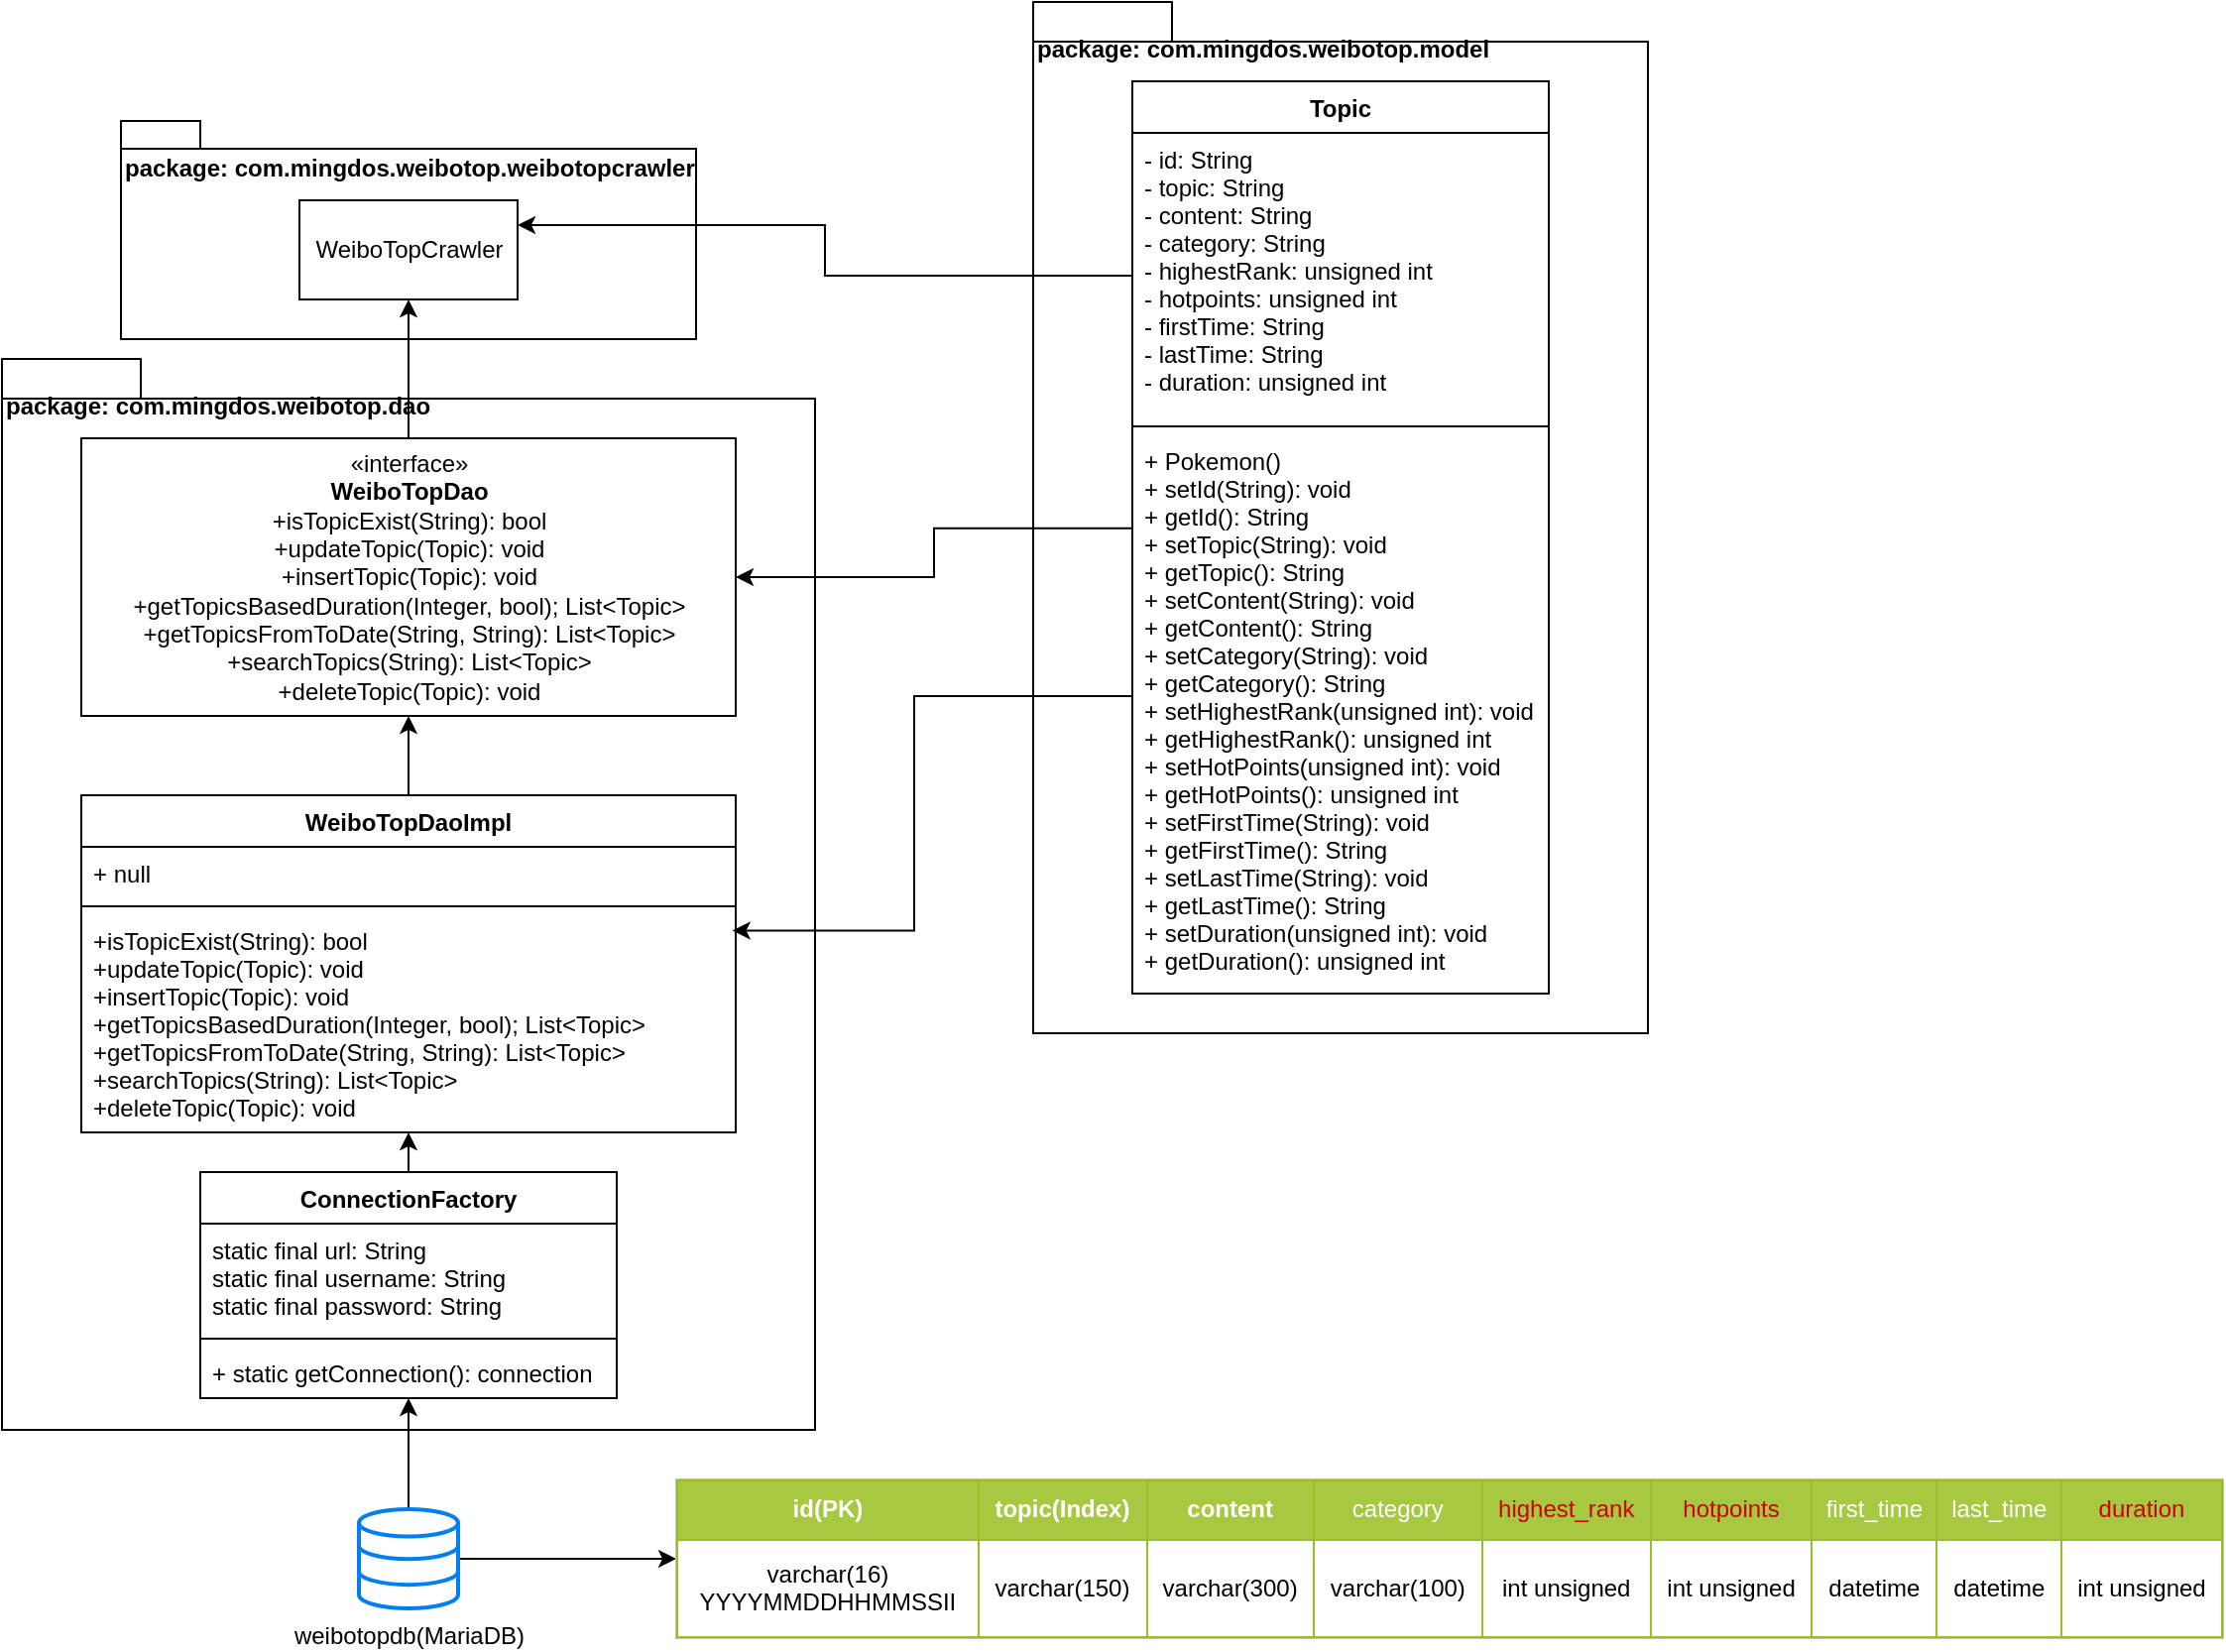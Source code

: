 <mxfile version="13.1.5" type="device" pages="4"><diagram id="PueNago7pp6QeaNLptIt" name="WeiboTopDAO"><mxGraphModel dx="1352" dy="1902" grid="1" gridSize="10" guides="1" tooltips="1" connect="1" arrows="1" fold="1" page="1" pageScale="1" pageWidth="850" pageHeight="1100" math="0" shadow="0"><root><mxCell id="0"/><mxCell id="1" parent="0"/><mxCell id="GuNlevyPlDQHy6ucjpPq-1" value="" style="group" parent="1" vertex="1" connectable="0"><mxGeometry x="140" y="-720" width="290" height="110" as="geometry"/></mxCell><mxCell id="941PfG4fPmRv83aFlRcU-3" value="package: com.mingdos.weibotop.weibotopcrawler" style="shape=folder;fontStyle=1;spacingTop=10;tabWidth=40;tabHeight=14;tabPosition=left;html=1;horizontal=1;align=left;verticalAlign=top;" parent="GuNlevyPlDQHy6ucjpPq-1" vertex="1"><mxGeometry width="290" height="110" as="geometry"/></mxCell><mxCell id="941PfG4fPmRv83aFlRcU-21" value="WeiboTopCrawler" style="html=1;" parent="GuNlevyPlDQHy6ucjpPq-1" vertex="1"><mxGeometry x="90" y="40" width="110" height="50" as="geometry"/></mxCell><mxCell id="GuNlevyPlDQHy6ucjpPq-2" value="" style="group" parent="1" vertex="1" connectable="0"><mxGeometry x="80" y="-600" width="410" height="540" as="geometry"/></mxCell><mxCell id="941PfG4fPmRv83aFlRcU-5" value="package: com.mingdos.weibotop.dao" style="shape=folder;fontStyle=1;spacingTop=10;tabWidth=70;tabHeight=20;tabPosition=left;html=1;align=left;verticalAlign=top;horizontal=1;gradientColor=none;" parent="GuNlevyPlDQHy6ucjpPq-2" vertex="1"><mxGeometry width="410" height="540" as="geometry"/></mxCell><mxCell id="941PfG4fPmRv83aFlRcU-7" value="«interface»&lt;br&gt;&lt;b&gt;WeiboTopDao&lt;/b&gt;&lt;br&gt;&lt;span style=&quot;text-align: left&quot;&gt;+isTopicExist(String): bool&lt;/span&gt;&lt;br style=&quot;padding: 0px ; margin: 0px ; text-align: left&quot;&gt;&lt;span style=&quot;text-align: left&quot;&gt;+updateTopic(Topic): void&lt;/span&gt;&lt;br style=&quot;padding: 0px ; margin: 0px ; text-align: left&quot;&gt;&lt;span style=&quot;text-align: left&quot;&gt;+insertTopic(Topic): void&lt;/span&gt;&lt;br style=&quot;padding: 0px ; margin: 0px ; text-align: left&quot;&gt;&lt;span style=&quot;text-align: left&quot;&gt;+getTopicsBasedDuration(Integer, bool); List&amp;lt;Topic&amp;gt;&lt;/span&gt;&lt;br style=&quot;padding: 0px ; margin: 0px ; text-align: left&quot;&gt;&lt;span style=&quot;text-align: left&quot;&gt;+getTopicsFromToDate(String, String): List&amp;lt;Topic&amp;gt;&lt;/span&gt;&lt;br style=&quot;padding: 0px ; margin: 0px ; text-align: left&quot;&gt;&lt;span style=&quot;text-align: left&quot;&gt;+searchTopics(String): List&amp;lt;Topic&amp;gt;&lt;/span&gt;&lt;br style=&quot;padding: 0px ; margin: 0px ; text-align: left&quot;&gt;&lt;span style=&quot;text-align: left&quot;&gt;+deleteTopic(Topic): void&lt;/span&gt;" style="html=1;" parent="GuNlevyPlDQHy6ucjpPq-2" vertex="1"><mxGeometry x="40" y="40" width="330" height="140" as="geometry"/></mxCell><mxCell id="941PfG4fPmRv83aFlRcU-11" value="WeiboTopDaoImpl" style="swimlane;fontStyle=1;align=center;verticalAlign=top;childLayout=stackLayout;horizontal=1;startSize=26;horizontalStack=0;resizeParent=1;resizeParentMax=0;resizeLast=0;collapsible=1;marginBottom=0;" parent="GuNlevyPlDQHy6ucjpPq-2" vertex="1"><mxGeometry x="40" y="220" width="330" height="170" as="geometry"/></mxCell><mxCell id="941PfG4fPmRv83aFlRcU-12" value="+ null" style="text;strokeColor=none;fillColor=none;align=left;verticalAlign=top;spacingLeft=4;spacingRight=4;overflow=hidden;rotatable=0;points=[[0,0.5],[1,0.5]];portConstraint=eastwest;" parent="941PfG4fPmRv83aFlRcU-11" vertex="1"><mxGeometry y="26" width="330" height="26" as="geometry"/></mxCell><mxCell id="941PfG4fPmRv83aFlRcU-13" value="" style="line;strokeWidth=1;fillColor=none;align=left;verticalAlign=middle;spacingTop=-1;spacingLeft=3;spacingRight=3;rotatable=0;labelPosition=right;points=[];portConstraint=eastwest;" parent="941PfG4fPmRv83aFlRcU-11" vertex="1"><mxGeometry y="52" width="330" height="8" as="geometry"/></mxCell><mxCell id="941PfG4fPmRv83aFlRcU-14" value="+isTopicExist(String): bool&#10;+updateTopic(Topic): void&#10;+insertTopic(Topic): void&#10;+getTopicsBasedDuration(Integer, bool); List&lt;Topic&gt;&#10;+getTopicsFromToDate(String, String): List&lt;Topic&gt;&#10;+searchTopics(String): List&lt;Topic&gt;&#10;+deleteTopic(Topic): void" style="text;strokeColor=none;fillColor=none;align=left;verticalAlign=top;spacingLeft=4;spacingRight=4;overflow=hidden;rotatable=0;points=[[0,0.5],[1,0.5]];portConstraint=eastwest;" parent="941PfG4fPmRv83aFlRcU-11" vertex="1"><mxGeometry y="60" width="330" height="110" as="geometry"/></mxCell><mxCell id="941PfG4fPmRv83aFlRcU-10" style="edgeStyle=orthogonalEdgeStyle;rounded=0;orthogonalLoop=1;jettySize=auto;html=1;exitX=0.5;exitY=0;exitDx=0;exitDy=0;entryX=0.5;entryY=1;entryDx=0;entryDy=0;" parent="GuNlevyPlDQHy6ucjpPq-2" source="941PfG4fPmRv83aFlRcU-11" target="941PfG4fPmRv83aFlRcU-7" edge="1"><mxGeometry relative="1" as="geometry"/></mxCell><mxCell id="941PfG4fPmRv83aFlRcU-15" style="edgeStyle=orthogonalEdgeStyle;rounded=0;orthogonalLoop=1;jettySize=auto;html=1;exitX=0.5;exitY=0;exitDx=0;exitDy=0;entryX=0.5;entryY=1;entryDx=0;entryDy=0;entryPerimeter=0;" parent="GuNlevyPlDQHy6ucjpPq-2" source="941PfG4fPmRv83aFlRcU-24" target="941PfG4fPmRv83aFlRcU-14" edge="1"><mxGeometry relative="1" as="geometry"/></mxCell><mxCell id="941PfG4fPmRv83aFlRcU-24" value="ConnectionFactory" style="swimlane;fontStyle=1;align=center;verticalAlign=top;childLayout=stackLayout;horizontal=1;startSize=26;horizontalStack=0;resizeParent=1;resizeParentMax=0;resizeLast=0;collapsible=1;marginBottom=0;" parent="GuNlevyPlDQHy6ucjpPq-2" vertex="1"><mxGeometry x="100" y="410" width="210" height="114" as="geometry"/></mxCell><mxCell id="941PfG4fPmRv83aFlRcU-25" value="static final url: String&#10;static final username: String&#10;static final password: String" style="text;strokeColor=none;fillColor=none;align=left;verticalAlign=top;spacingLeft=4;spacingRight=4;overflow=hidden;rotatable=0;points=[[0,0.5],[1,0.5]];portConstraint=eastwest;" parent="941PfG4fPmRv83aFlRcU-24" vertex="1"><mxGeometry y="26" width="210" height="54" as="geometry"/></mxCell><mxCell id="941PfG4fPmRv83aFlRcU-26" value="" style="line;strokeWidth=1;fillColor=none;align=left;verticalAlign=middle;spacingTop=-1;spacingLeft=3;spacingRight=3;rotatable=0;labelPosition=right;points=[];portConstraint=eastwest;" parent="941PfG4fPmRv83aFlRcU-24" vertex="1"><mxGeometry y="80" width="210" height="8" as="geometry"/></mxCell><mxCell id="941PfG4fPmRv83aFlRcU-27" value="+ static getConnection(): connection" style="text;strokeColor=none;fillColor=none;align=left;verticalAlign=top;spacingLeft=4;spacingRight=4;overflow=hidden;rotatable=0;points=[[0,0.5],[1,0.5]];portConstraint=eastwest;" parent="941PfG4fPmRv83aFlRcU-24" vertex="1"><mxGeometry y="88" width="210" height="26" as="geometry"/></mxCell><mxCell id="941PfG4fPmRv83aFlRcU-4" value="package: com.mingdos.weibotop.model" style="shape=folder;fontStyle=1;spacingTop=10;tabWidth=70;tabHeight=20;tabPosition=left;html=1;align=left;verticalAlign=top;horizontal=1;gradientColor=none;" parent="1" vertex="1"><mxGeometry x="600" y="-780" width="310" height="520" as="geometry"/></mxCell><mxCell id="941PfG4fPmRv83aFlRcU-6" style="edgeStyle=orthogonalEdgeStyle;rounded=0;orthogonalLoop=1;jettySize=auto;html=1;exitX=0.5;exitY=0;exitDx=0;exitDy=0;entryX=0.5;entryY=1;entryDx=0;entryDy=0;" parent="1" source="941PfG4fPmRv83aFlRcU-7" target="941PfG4fPmRv83aFlRcU-21" edge="1"><mxGeometry relative="1" as="geometry"/></mxCell><mxCell id="GuNlevyPlDQHy6ucjpPq-4" value="" style="edgeStyle=orthogonalEdgeStyle;rounded=0;orthogonalLoop=1;jettySize=auto;html=1;" parent="1" source="941PfG4fPmRv83aFlRcU-9" target="941PfG4fPmRv83aFlRcU-27" edge="1"><mxGeometry relative="1" as="geometry"><Array as="points"><mxPoint x="285" y="-53"/><mxPoint x="285" y="-53"/></Array></mxGeometry></mxCell><mxCell id="GuNlevyPlDQHy6ucjpPq-6" value="" style="edgeStyle=orthogonalEdgeStyle;rounded=0;orthogonalLoop=1;jettySize=auto;html=1;entryX=0;entryY=0.5;entryDx=0;entryDy=0;" parent="1" source="941PfG4fPmRv83aFlRcU-9" target="GuNlevyPlDQHy6ucjpPq-3" edge="1"><mxGeometry relative="1" as="geometry"><mxPoint x="390" y="5" as="targetPoint"/></mxGeometry></mxCell><mxCell id="941PfG4fPmRv83aFlRcU-9" value="weibotopdb(MariaDB)" style="html=1;verticalLabelPosition=bottom;align=center;labelBackgroundColor=#ffffff;verticalAlign=top;strokeWidth=2;strokeColor=#0080F0;shadow=0;dashed=0;shape=mxgraph.ios7.icons.data;" parent="1" vertex="1"><mxGeometry x="260" y="-20" width="50" height="50" as="geometry"/></mxCell><mxCell id="941PfG4fPmRv83aFlRcU-16" value="" style="edgeStyle=orthogonalEdgeStyle;rounded=0;orthogonalLoop=1;jettySize=auto;html=1;entryX=1;entryY=0.5;entryDx=0;entryDy=0;exitX=0;exitY=0.168;exitDx=0;exitDy=0;exitPerimeter=0;" parent="1" source="941PfG4fPmRv83aFlRcU-20" target="941PfG4fPmRv83aFlRcU-7" edge="1"><mxGeometry relative="1" as="geometry"><mxPoint x="640" y="-575" as="sourcePoint"/><mxPoint x="570" y="-575" as="targetPoint"/></mxGeometry></mxCell><mxCell id="941PfG4fPmRv83aFlRcU-17" value="Topic" style="swimlane;fontStyle=1;align=center;verticalAlign=top;childLayout=stackLayout;horizontal=1;startSize=26;horizontalStack=0;resizeParent=1;resizeParentMax=0;resizeLast=0;collapsible=1;marginBottom=0;" parent="1" vertex="1"><mxGeometry x="650" y="-740" width="210" height="460" as="geometry"/></mxCell><mxCell id="941PfG4fPmRv83aFlRcU-18" value="- id: String&#10;- topic: String&#10;- content: String&#10;- category: String&#10;- highestRank: unsigned int&#10;- hotpoints: unsigned int&#10;- firstTime: String&#10;- lastTime: String&#10;- duration: unsigned int" style="text;strokeColor=none;fillColor=none;align=left;verticalAlign=top;spacingLeft=4;spacingRight=4;overflow=hidden;rotatable=0;points=[[0,0.5],[1,0.5]];portConstraint=eastwest;" parent="941PfG4fPmRv83aFlRcU-17" vertex="1"><mxGeometry y="26" width="210" height="144" as="geometry"/></mxCell><mxCell id="941PfG4fPmRv83aFlRcU-19" value="" style="line;strokeWidth=1;fillColor=none;align=left;verticalAlign=middle;spacingTop=-1;spacingLeft=3;spacingRight=3;rotatable=0;labelPosition=right;points=[];portConstraint=eastwest;" parent="941PfG4fPmRv83aFlRcU-17" vertex="1"><mxGeometry y="170" width="210" height="8" as="geometry"/></mxCell><mxCell id="941PfG4fPmRv83aFlRcU-20" value="+ Pokemon()&#10;+ setId(String): void&#10;+ getId(): String&#10;+ setTopic(String): void&#10;+ getTopic(): String&#10;+ setContent(String): void&#10;+ getContent(): String&#10;+ setCategory(String): void&#10;+ getCategory(): String&#10;+ setHighestRank(unsigned int): void&#10;+ getHighestRank(): unsigned int&#10;+ setHotPoints(unsigned int): void&#10;+ getHotPoints(): unsigned int&#10;+ setFirstTime(String): void&#10;+ getFirstTime(): String&#10;+ setLastTime(String): void&#10;+ getLastTime(): String&#10;+ setDuration(unsigned int): void&#10;+ getDuration(): unsigned int" style="text;strokeColor=none;fillColor=none;align=left;verticalAlign=top;spacingLeft=4;spacingRight=4;overflow=hidden;rotatable=0;points=[[0,0.5],[1,0.5]];portConstraint=eastwest;" parent="941PfG4fPmRv83aFlRcU-17" vertex="1"><mxGeometry y="178" width="210" height="282" as="geometry"/></mxCell><mxCell id="941PfG4fPmRv83aFlRcU-22" style="edgeStyle=orthogonalEdgeStyle;rounded=0;orthogonalLoop=1;jettySize=auto;html=1;exitX=0;exitY=0.5;exitDx=0;exitDy=0;entryX=0.995;entryY=0.075;entryDx=0;entryDy=0;entryPerimeter=0;" parent="1" source="941PfG4fPmRv83aFlRcU-20" target="941PfG4fPmRv83aFlRcU-14" edge="1"><mxGeometry relative="1" as="geometry"><Array as="points"><mxPoint x="650" y="-430"/><mxPoint x="540" y="-430"/><mxPoint x="540" y="-312"/></Array></mxGeometry></mxCell><mxCell id="941PfG4fPmRv83aFlRcU-23" style="edgeStyle=orthogonalEdgeStyle;rounded=0;orthogonalLoop=1;jettySize=auto;html=1;exitX=0;exitY=0.5;exitDx=0;exitDy=0;entryX=1;entryY=0.25;entryDx=0;entryDy=0;" parent="1" source="941PfG4fPmRv83aFlRcU-18" target="941PfG4fPmRv83aFlRcU-21" edge="1"><mxGeometry relative="1" as="geometry"/></mxCell><mxCell id="GuNlevyPlDQHy6ucjpPq-3" value="&lt;table border=&quot;1&quot; width=&quot;100%&quot; cellpadding=&quot;4&quot; style=&quot;text-align: center ; width: 100% ; height: 100% ; border-collapse: collapse&quot;&gt;&lt;tbody&gt;&lt;tr style=&quot;background-color: #a7c942 ; color: #ffffff ; border: 1px solid #98bf21&quot;&gt;&lt;th&gt;id(PK)&lt;/th&gt;&lt;th&gt;topic(Index)&lt;/th&gt;&lt;th&gt;content&lt;/th&gt;&lt;td&gt;category&lt;/td&gt;&lt;td&gt;&lt;font color=&quot;#cc0000&quot;&gt;highest_rank&lt;/font&gt;&lt;/td&gt;&lt;td&gt;&lt;font color=&quot;#cc0000&quot;&gt;hotpoints&lt;/font&gt;&lt;/td&gt;&lt;td&gt;first_time&lt;/td&gt;&lt;td&gt;last_time&lt;/td&gt;&lt;td&gt;&lt;font color=&quot;#cc0000&quot;&gt;duration&lt;/font&gt;&lt;/td&gt;&lt;/tr&gt;&lt;tr style=&quot;border: 1px solid #98bf21&quot;&gt;&lt;td&gt;varchar(16)&lt;br&gt;YYYYMMDDHHMMSSII&lt;br&gt;&lt;/td&gt;&lt;td&gt;varchar(150)&lt;/td&gt;&lt;td&gt;varchar(300)&lt;/td&gt;&lt;td&gt;varchar(100)&lt;/td&gt;&lt;td&gt;int unsigned&lt;/td&gt;&lt;td&gt;int unsigned&lt;/td&gt;&lt;td&gt;datetime&lt;/td&gt;&lt;td&gt;datetime&lt;/td&gt;&lt;td&gt;int unsigned&lt;/td&gt;&lt;/tr&gt;&lt;/tbody&gt;&lt;/table&gt;" style="text;html=1;strokeColor=#c0c0c0;fillColor=#ffffff;overflow=fill;rounded=0;" parent="1" vertex="1"><mxGeometry x="420" y="-35" width="780" height="80" as="geometry"/></mxCell></root></mxGraphModel></diagram><diagram id="ZaYSwTben_jZa-QNjpjO" name="Webpage"><mxGraphModel dx="1352" dy="1853" grid="1" gridSize="10" guides="1" tooltips="1" connect="1" arrows="1" fold="1" page="1" pageScale="1" pageWidth="850" pageHeight="1100" math="0" shadow="0"><root><mxCell id="yeKHx9--15_LnbOsyAga-0"/><mxCell id="yeKHx9--15_LnbOsyAga-1" parent="yeKHx9--15_LnbOsyAga-0"/><mxCell id="yeKHx9--15_LnbOsyAga-31" style="edgeStyle=orthogonalEdgeStyle;rounded=0;orthogonalLoop=1;jettySize=auto;html=1;exitX=0.5;exitY=0;exitDx=0;exitDy=0;entryX=0;entryY=0.5;entryDx=0;entryDy=0;fontColor=#000000;strokeColor=#0000CC;dashed=1;" parent="yeKHx9--15_LnbOsyAga-1" source="yeKHx9--15_LnbOsyAga-7" target="yeKHx9--15_LnbOsyAga-21" edge="1"><mxGeometry relative="1" as="geometry"/></mxCell><mxCell id="yeKHx9--15_LnbOsyAga-53" style="edgeStyle=orthogonalEdgeStyle;rounded=0;orthogonalLoop=1;jettySize=auto;html=1;exitX=0.75;exitY=1;exitDx=0;exitDy=0;entryX=0.5;entryY=0;entryDx=0;entryDy=0;dashed=1;strokeColor=#0000CC;fontColor=#000000;" parent="yeKHx9--15_LnbOsyAga-1" source="yeKHx9--15_LnbOsyAga-7" target="yeKHx9--15_LnbOsyAga-52" edge="1"><mxGeometry relative="1" as="geometry"><Array as="points"><mxPoint x="353" y="510"/><mxPoint x="285" y="510"/></Array></mxGeometry></mxCell><mxCell id="yeKHx9--15_LnbOsyAga-61" value="" style="group" parent="yeKHx9--15_LnbOsyAga-1" vertex="1" connectable="0"><mxGeometry x="630" y="-50" width="410" height="510" as="geometry"/></mxCell><mxCell id="yeKHx9--15_LnbOsyAga-18" value="" style="group" parent="yeKHx9--15_LnbOsyAga-61" vertex="1" connectable="0"><mxGeometry width="410" height="510" as="geometry"/></mxCell><mxCell id="yeKHx9--15_LnbOsyAga-19" value="" style="group" parent="yeKHx9--15_LnbOsyAga-18" vertex="1" connectable="0"><mxGeometry y="30" width="410" height="480" as="geometry"/></mxCell><mxCell id="yeKHx9--15_LnbOsyAga-20" value="" style="group" parent="yeKHx9--15_LnbOsyAga-19" vertex="1" connectable="0"><mxGeometry width="410" height="480" as="geometry"/></mxCell><mxCell id="yeKHx9--15_LnbOsyAga-21" value="" style="rounded=0;whiteSpace=wrap;html=1;" parent="yeKHx9--15_LnbOsyAga-20" vertex="1"><mxGeometry width="410" height="480" as="geometry"/></mxCell><mxCell id="yeKHx9--15_LnbOsyAga-22" value="" style="rounded=0;whiteSpace=wrap;html=1;" parent="yeKHx9--15_LnbOsyAga-20" vertex="1"><mxGeometry x="50" width="310" height="480" as="geometry"/></mxCell><mxCell id="yeKHx9--15_LnbOsyAga-23" value="&lt;table border=&quot;1&quot; width=&quot;100%&quot; style=&quot;width: 100% ; height: 100% ; border-collapse: collapse&quot;&gt;&lt;tbody&gt;&lt;tr&gt;&lt;td&gt;Home&lt;/td&gt;&lt;td&gt;Top Today&lt;/td&gt;&lt;td&gt;Top History&lt;/td&gt;&lt;td&gt;Find Topics&lt;/td&gt;&lt;td&gt;About&lt;/td&gt;&lt;/tr&gt;&lt;/tbody&gt;&lt;/table&gt;" style="text;html=1;strokeColor=none;fillColor=none;overflow=fill;align=center;" parent="yeKHx9--15_LnbOsyAga-20" vertex="1"><mxGeometry x="70" y="30" width="270" height="30" as="geometry"/></mxCell><mxCell id="yeKHx9--15_LnbOsyAga-24" value="" style="rounded=0;whiteSpace=wrap;html=1;" parent="yeKHx9--15_LnbOsyAga-20" vertex="1"><mxGeometry x="70" y="90" width="270" height="310" as="geometry"/></mxCell><mxCell id="yeKHx9--15_LnbOsyAga-25" value="Rank&amp;nbsp; &amp;nbsp; &amp;nbsp; &amp;nbsp; &amp;nbsp; &amp;nbsp; &amp;nbsp; &amp;nbsp; &amp;nbsp; &amp;nbsp; Topics&amp;nbsp; &amp;nbsp; &amp;nbsp; &amp;nbsp; &amp;nbsp; &amp;nbsp; Duration" style="text;html=1;strokeColor=none;fillColor=none;align=left;verticalAlign=middle;whiteSpace=wrap;rounded=0;" parent="yeKHx9--15_LnbOsyAga-20" vertex="1"><mxGeometry x="90" y="150" width="230" height="20" as="geometry"/></mxCell><mxCell id="yeKHx9--15_LnbOsyAga-26" value="#1&amp;nbsp; &amp;nbsp; &amp;nbsp; &amp;nbsp; &amp;nbsp; &amp;nbsp; &amp;nbsp; &amp;nbsp; &amp;nbsp; &amp;nbsp; &amp;nbsp; &amp;nbsp;Topic 1&amp;nbsp; &amp;nbsp; &amp;nbsp; &amp;nbsp;DD:HH:MM:SS" style="text;html=1;strokeColor=none;fillColor=none;align=left;verticalAlign=middle;whiteSpace=wrap;rounded=0;" parent="yeKHx9--15_LnbOsyAga-20" vertex="1"><mxGeometry x="90" y="190" width="240" height="20" as="geometry"/></mxCell><mxCell id="yeKHx9--15_LnbOsyAga-27" value="#2&amp;nbsp; &amp;nbsp; &amp;nbsp; &amp;nbsp; &amp;nbsp; &amp;nbsp; &amp;nbsp; &amp;nbsp; &amp;nbsp; &amp;nbsp; &amp;nbsp; &amp;nbsp;Topic 2&amp;nbsp; &amp;nbsp; &amp;nbsp; &amp;nbsp;DD:HH:MM:SS" style="text;html=1;strokeColor=none;fillColor=none;align=left;verticalAlign=middle;whiteSpace=wrap;rounded=0;" parent="yeKHx9--15_LnbOsyAga-20" vertex="1"><mxGeometry x="90" y="220" width="250" height="20" as="geometry"/></mxCell><mxCell id="yeKHx9--15_LnbOsyAga-28" value="#3&amp;nbsp; &amp;nbsp; &amp;nbsp; &amp;nbsp; &amp;nbsp; &amp;nbsp; &amp;nbsp; &amp;nbsp; &amp;nbsp; &amp;nbsp; &amp;nbsp; &amp;nbsp;Topic 3&amp;nbsp; &amp;nbsp; &amp;nbsp; &amp;nbsp;DD:HH:MM:SS" style="text;html=1;strokeColor=none;fillColor=none;align=left;verticalAlign=middle;whiteSpace=wrap;rounded=0;" parent="yeKHx9--15_LnbOsyAga-20" vertex="1"><mxGeometry x="90" y="250" width="250" height="20" as="geometry"/></mxCell><mxCell id="yeKHx9--15_LnbOsyAga-29" value="...&amp;nbsp; &amp;nbsp; &amp;nbsp; &amp;nbsp; &amp;nbsp; &amp;nbsp; &amp;nbsp; &amp;nbsp; &amp;nbsp; &amp;nbsp; &amp;nbsp; &amp;nbsp; &amp;nbsp; &amp;nbsp; &amp;nbsp; &amp;nbsp;..." style="text;html=1;strokeColor=none;fillColor=none;align=left;verticalAlign=middle;whiteSpace=wrap;rounded=0;" parent="yeKHx9--15_LnbOsyAga-20" vertex="1"><mxGeometry x="90" y="285" width="230" height="20" as="geometry"/></mxCell><mxCell id="yeKHx9--15_LnbOsyAga-36" value="#100&amp;nbsp; &amp;nbsp; &amp;nbsp; &amp;nbsp; &amp;nbsp; &amp;nbsp; &amp;nbsp; &amp;nbsp; &amp;nbsp; &amp;nbsp; Topic 100&amp;nbsp; &amp;nbsp;DD:HH:MM:SS" style="text;html=1;strokeColor=none;fillColor=none;align=left;verticalAlign=middle;whiteSpace=wrap;rounded=0;" parent="yeKHx9--15_LnbOsyAga-20" vertex="1"><mxGeometry x="90" y="310" width="250" height="20" as="geometry"/></mxCell><mxCell id="yeKHx9--15_LnbOsyAga-59" value="&lt;b&gt;&lt;font style=&quot;font-size: 13px&quot;&gt;Top History&lt;/font&gt;&lt;/b&gt;" style="text;html=1;strokeColor=none;fillColor=none;align=center;verticalAlign=middle;whiteSpace=wrap;rounded=0;fontColor=#000000;" parent="yeKHx9--15_LnbOsyAga-20" vertex="1"><mxGeometry x="90" y="110" width="90" height="20" as="geometry"/></mxCell><mxCell id="yeKHx9--15_LnbOsyAga-30" value="Top History Page" style="text;html=1;strokeColor=none;fillColor=none;align=center;verticalAlign=middle;whiteSpace=wrap;rounded=0;" parent="yeKHx9--15_LnbOsyAga-18" vertex="1"><mxGeometry x="127.5" width="155" height="20" as="geometry"/></mxCell><mxCell id="yeKHx9--15_LnbOsyAga-62" value="" style="group" parent="yeKHx9--15_LnbOsyAga-1" vertex="1" connectable="0"><mxGeometry x="80" y="-30" width="410" height="510" as="geometry"/></mxCell><mxCell id="yeKHx9--15_LnbOsyAga-34" value="" style="group" parent="yeKHx9--15_LnbOsyAga-62" vertex="1" connectable="0"><mxGeometry width="410" height="510" as="geometry"/></mxCell><mxCell id="yeKHx9--15_LnbOsyAga-17" value="" style="group" parent="yeKHx9--15_LnbOsyAga-34" vertex="1" connectable="0"><mxGeometry y="-20" width="410" height="510" as="geometry"/></mxCell><mxCell id="yeKHx9--15_LnbOsyAga-15" value="" style="group" parent="yeKHx9--15_LnbOsyAga-17" vertex="1" connectable="0"><mxGeometry y="30" width="410" height="480" as="geometry"/></mxCell><mxCell id="yeKHx9--15_LnbOsyAga-5" value="" style="group" parent="yeKHx9--15_LnbOsyAga-15" vertex="1" connectable="0"><mxGeometry width="410" height="480" as="geometry"/></mxCell><mxCell id="yeKHx9--15_LnbOsyAga-2" value="" style="rounded=0;whiteSpace=wrap;html=1;" parent="yeKHx9--15_LnbOsyAga-5" vertex="1"><mxGeometry width="410" height="480" as="geometry"/></mxCell><mxCell id="yeKHx9--15_LnbOsyAga-3" value="" style="rounded=0;whiteSpace=wrap;html=1;" parent="yeKHx9--15_LnbOsyAga-5" vertex="1"><mxGeometry x="50" width="310" height="480" as="geometry"/></mxCell><mxCell id="yeKHx9--15_LnbOsyAga-7" value="&lt;table border=&quot;1&quot; width=&quot;100%&quot; style=&quot;width: 100% ; height: 100% ; border-collapse: collapse&quot;&gt;&lt;tbody&gt;&lt;tr&gt;&lt;td&gt;Home&lt;/td&gt;&lt;td&gt;Top Today&lt;/td&gt;&lt;td&gt;Top History&lt;/td&gt;&lt;td&gt;Find Topics&lt;/td&gt;&lt;td&gt;About&lt;/td&gt;&lt;/tr&gt;&lt;/tbody&gt;&lt;/table&gt;" style="text;html=1;strokeColor=none;fillColor=none;overflow=fill;align=center;" parent="yeKHx9--15_LnbOsyAga-5" vertex="1"><mxGeometry x="70" y="30" width="270" height="30" as="geometry"/></mxCell><mxCell id="yeKHx9--15_LnbOsyAga-8" value="" style="rounded=0;whiteSpace=wrap;html=1;" parent="yeKHx9--15_LnbOsyAga-5" vertex="1"><mxGeometry x="70" y="90" width="270" height="310" as="geometry"/></mxCell><mxCell id="yeKHx9--15_LnbOsyAga-9" value="Rank&amp;nbsp; &amp;nbsp; &amp;nbsp; &amp;nbsp; &amp;nbsp; &amp;nbsp; &amp;nbsp; &amp;nbsp; &amp;nbsp; &amp;nbsp; &amp;nbsp; &amp;nbsp;Topics" style="text;html=1;strokeColor=none;fillColor=none;align=left;verticalAlign=middle;whiteSpace=wrap;rounded=0;" parent="yeKHx9--15_LnbOsyAga-5" vertex="1"><mxGeometry x="90" y="140" width="230" height="20" as="geometry"/></mxCell><mxCell id="yeKHx9--15_LnbOsyAga-11" value="#1&amp;nbsp; &amp;nbsp; &amp;nbsp; &amp;nbsp; &amp;nbsp; &amp;nbsp; &amp;nbsp; &amp;nbsp; &amp;nbsp; &amp;nbsp; &amp;nbsp; &amp;nbsp; &amp;nbsp; &amp;nbsp;Topic 1" style="text;html=1;strokeColor=none;fillColor=none;align=left;verticalAlign=middle;whiteSpace=wrap;rounded=0;" parent="yeKHx9--15_LnbOsyAga-5" vertex="1"><mxGeometry x="90" y="170" width="230" height="20" as="geometry"/></mxCell><mxCell id="yeKHx9--15_LnbOsyAga-13" value="#3&amp;nbsp; &amp;nbsp; &amp;nbsp; &amp;nbsp; &amp;nbsp; &amp;nbsp; &amp;nbsp; &amp;nbsp; &amp;nbsp; &amp;nbsp; &amp;nbsp; &amp;nbsp; &amp;nbsp; &amp;nbsp;Topic 3" style="text;html=1;strokeColor=none;fillColor=none;align=left;verticalAlign=middle;whiteSpace=wrap;rounded=0;" parent="yeKHx9--15_LnbOsyAga-5" vertex="1"><mxGeometry x="90" y="230" width="230" height="20" as="geometry"/></mxCell><mxCell id="yeKHx9--15_LnbOsyAga-14" value="...&amp;nbsp; &amp;nbsp; &amp;nbsp; &amp;nbsp; &amp;nbsp; &amp;nbsp; &amp;nbsp; &amp;nbsp; &amp;nbsp; &amp;nbsp; &amp;nbsp; &amp;nbsp; &amp;nbsp; &amp;nbsp; &amp;nbsp; &amp;nbsp;..." style="text;html=1;strokeColor=none;fillColor=none;align=left;verticalAlign=middle;whiteSpace=wrap;rounded=0;" parent="yeKHx9--15_LnbOsyAga-5" vertex="1"><mxGeometry x="90" y="265" width="230" height="20" as="geometry"/></mxCell><mxCell id="yeKHx9--15_LnbOsyAga-32" style="edgeStyle=orthogonalEdgeStyle;rounded=0;orthogonalLoop=1;jettySize=auto;html=1;exitX=0.25;exitY=0;exitDx=0;exitDy=0;entryX=-0.01;entryY=0.485;entryDx=0;entryDy=0;entryPerimeter=0;dashed=1;strokeColor=#0000CC;" parent="yeKHx9--15_LnbOsyAga-5" source="yeKHx9--15_LnbOsyAga-7" target="yeKHx9--15_LnbOsyAga-2" edge="1"><mxGeometry relative="1" as="geometry"><Array as="points"><mxPoint x="138" y="-30"/><mxPoint x="-50" y="-30"/><mxPoint x="-50" y="233"/></Array></mxGeometry></mxCell><mxCell id="yeKHx9--15_LnbOsyAga-54" value="#100&amp;nbsp; &amp;nbsp; &amp;nbsp; &amp;nbsp; &amp;nbsp; &amp;nbsp; &amp;nbsp; &amp;nbsp; &amp;nbsp; &amp;nbsp; &amp;nbsp; &amp;nbsp; &amp;nbsp; &amp;nbsp;Topic 100" style="text;html=1;strokeColor=none;fillColor=none;align=left;verticalAlign=middle;whiteSpace=wrap;rounded=0;" parent="yeKHx9--15_LnbOsyAga-5" vertex="1"><mxGeometry x="90" y="300" width="230" height="20" as="geometry"/></mxCell><mxCell id="yeKHx9--15_LnbOsyAga-56" value="#2&amp;nbsp; &amp;nbsp; &amp;nbsp; &amp;nbsp; &amp;nbsp; &amp;nbsp; &amp;nbsp; &amp;nbsp; &amp;nbsp; &amp;nbsp; &amp;nbsp; &amp;nbsp; &amp;nbsp; &amp;nbsp;Topic 2" style="text;html=1;strokeColor=none;fillColor=none;align=left;verticalAlign=middle;whiteSpace=wrap;rounded=0;" parent="yeKHx9--15_LnbOsyAga-5" vertex="1"><mxGeometry x="90" y="200" width="230" height="20" as="geometry"/></mxCell><mxCell id="yeKHx9--15_LnbOsyAga-58" value="&lt;b&gt;&lt;font style=&quot;font-size: 13px&quot;&gt;Top Today&lt;/font&gt;&lt;/b&gt;" style="text;html=1;strokeColor=none;fillColor=none;align=center;verticalAlign=middle;whiteSpace=wrap;rounded=0;fontColor=#000000;" parent="yeKHx9--15_LnbOsyAga-5" vertex="1"><mxGeometry x="90" y="100" width="70" height="20" as="geometry"/></mxCell><mxCell id="yeKHx9--15_LnbOsyAga-16" value="Home &amp;amp; Top Today Page" style="text;html=1;strokeColor=none;fillColor=none;align=center;verticalAlign=middle;whiteSpace=wrap;rounded=0;" parent="yeKHx9--15_LnbOsyAga-17" vertex="1"><mxGeometry x="127.5" width="155" height="20" as="geometry"/></mxCell><mxCell id="yeKHx9--15_LnbOsyAga-85" value="" style="group" parent="yeKHx9--15_LnbOsyAga-1" vertex="1" connectable="0"><mxGeometry x="80" y="530" width="410" height="510" as="geometry"/></mxCell><mxCell id="yeKHx9--15_LnbOsyAga-63" value="" style="group" parent="yeKHx9--15_LnbOsyAga-85" vertex="1" connectable="0"><mxGeometry width="410" height="510" as="geometry"/></mxCell><mxCell id="yeKHx9--15_LnbOsyAga-39" value="" style="group" parent="yeKHx9--15_LnbOsyAga-63" vertex="1" connectable="0"><mxGeometry width="410" height="510" as="geometry"/></mxCell><mxCell id="yeKHx9--15_LnbOsyAga-40" value="" style="group" parent="yeKHx9--15_LnbOsyAga-39" vertex="1" connectable="0"><mxGeometry y="30" width="410" height="480" as="geometry"/></mxCell><mxCell id="yeKHx9--15_LnbOsyAga-41" value="" style="group" parent="yeKHx9--15_LnbOsyAga-40" vertex="1" connectable="0"><mxGeometry x="10" width="410" height="480" as="geometry"/></mxCell><mxCell id="yeKHx9--15_LnbOsyAga-42" value="" style="rounded=0;whiteSpace=wrap;html=1;" parent="yeKHx9--15_LnbOsyAga-41" vertex="1"><mxGeometry width="410" height="480" as="geometry"/></mxCell><mxCell id="yeKHx9--15_LnbOsyAga-43" value="" style="rounded=0;whiteSpace=wrap;html=1;" parent="yeKHx9--15_LnbOsyAga-41" vertex="1"><mxGeometry x="50" width="310" height="480" as="geometry"/></mxCell><mxCell id="yeKHx9--15_LnbOsyAga-44" value="&lt;table border=&quot;1&quot; width=&quot;100%&quot; style=&quot;width: 100% ; height: 100% ; border-collapse: collapse&quot;&gt;&lt;tbody&gt;&lt;tr&gt;&lt;td&gt;Home&lt;/td&gt;&lt;td&gt;Top Today&lt;/td&gt;&lt;td&gt;Top History&lt;/td&gt;&lt;td&gt;Find Topics&lt;/td&gt;&lt;td&gt;About&lt;/td&gt;&lt;/tr&gt;&lt;/tbody&gt;&lt;/table&gt;" style="text;html=1;strokeColor=none;fillColor=none;overflow=fill;align=center;" parent="yeKHx9--15_LnbOsyAga-41" vertex="1"><mxGeometry x="70" y="30" width="270" height="30" as="geometry"/></mxCell><mxCell id="yeKHx9--15_LnbOsyAga-45" value="" style="rounded=0;whiteSpace=wrap;html=1;" parent="yeKHx9--15_LnbOsyAga-41" vertex="1"><mxGeometry x="70" y="90" width="270" height="310" as="geometry"/></mxCell><mxCell id="yeKHx9--15_LnbOsyAga-60" value="&lt;b&gt;&lt;font style=&quot;font-size: 13px&quot;&gt;Find Topics&lt;/font&gt;&lt;/b&gt;" style="text;html=1;strokeColor=none;fillColor=none;align=center;verticalAlign=middle;whiteSpace=wrap;rounded=0;fontColor=#000000;" parent="yeKHx9--15_LnbOsyAga-41" vertex="1"><mxGeometry x="90" y="110" width="90" height="20" as="geometry"/></mxCell><mxCell id="yeKHx9--15_LnbOsyAga-64" value="YYYY:MM:DD" style="rounded=0;whiteSpace=wrap;html=1;fontColor=#000000;" parent="yeKHx9--15_LnbOsyAga-41" vertex="1"><mxGeometry x="140" y="160" width="80" height="20" as="geometry"/></mxCell><mxCell id="yeKHx9--15_LnbOsyAga-65" value="From:" style="text;html=1;strokeColor=none;fillColor=none;align=center;verticalAlign=middle;whiteSpace=wrap;rounded=0;fontColor=#000000;" parent="yeKHx9--15_LnbOsyAga-41" vertex="1"><mxGeometry x="90" y="160" width="40" height="20" as="geometry"/></mxCell><mxCell id="yeKHx9--15_LnbOsyAga-78" value="YYYY:MM:DD" style="rounded=0;whiteSpace=wrap;html=1;fontColor=#000000;" parent="yeKHx9--15_LnbOsyAga-41" vertex="1"><mxGeometry x="140" y="200" width="80" height="20" as="geometry"/></mxCell><mxCell id="yeKHx9--15_LnbOsyAga-79" value="To:" style="text;html=1;strokeColor=none;fillColor=none;align=center;verticalAlign=middle;whiteSpace=wrap;rounded=0;fontColor=#000000;" parent="yeKHx9--15_LnbOsyAga-41" vertex="1"><mxGeometry x="90" y="200" width="40" height="20" as="geometry"/></mxCell><mxCell id="yeKHx9--15_LnbOsyAga-81" value="Search" style="rounded=1;fillColor=#0057D8;strokeColor=none;html=1;fontColor=#ffffff;align=center;verticalAlign=middle;fontStyle=0;fontSize=12" parent="yeKHx9--15_LnbOsyAga-41" vertex="1"><mxGeometry x="250" y="195" width="56" height="30" as="geometry"/></mxCell><mxCell id="yeKHx9--15_LnbOsyAga-83" value="Keyword" style="rounded=0;whiteSpace=wrap;html=1;fontColor=#000000;align=left;strokeColor=#FF0000;" parent="yeKHx9--15_LnbOsyAga-41" vertex="1"><mxGeometry x="100" y="250" width="210" height="20" as="geometry"/></mxCell><mxCell id="yeKHx9--15_LnbOsyAga-84" value="Search" style="rounded=1;fillColor=#FF0000;strokeColor=none;html=1;fontColor=#ffffff;align=center;verticalAlign=middle;fontStyle=0;fontSize=12" parent="yeKHx9--15_LnbOsyAga-41" vertex="1"><mxGeometry x="250" y="290" width="56" height="30" as="geometry"/></mxCell><mxCell id="yeKHx9--15_LnbOsyAga-52" value="Find Topic Page" style="text;html=1;strokeColor=none;fillColor=none;align=center;verticalAlign=middle;whiteSpace=wrap;rounded=0;" parent="yeKHx9--15_LnbOsyAga-39" vertex="1"><mxGeometry x="127.5" width="155" height="20" as="geometry"/></mxCell></root></mxGraphModel></diagram><diagram id="kR196GYzfVh2KLdftK5B" name="System design"><mxGraphModel dx="1352" dy="1853" grid="1" gridSize="10" guides="1" tooltips="1" connect="1" arrows="1" fold="1" page="1" pageScale="1" pageWidth="850" pageHeight="1100" math="0" shadow="0"><root><mxCell id="RQAZYSC3A_5KYci72jyp-0"/><mxCell id="RQAZYSC3A_5KYci72jyp-1" parent="RQAZYSC3A_5KYci72jyp-0"/><mxCell id="nAwK-0SCCya_zwrm3O60-4" value="Life time of One Topic" style="rounded=0;whiteSpace=wrap;html=1;fillColor=#FFFFFF;horizontal=1;align=left;verticalAlign=top;" vertex="1" parent="RQAZYSC3A_5KYci72jyp-1"><mxGeometry x="80" y="-570" width="760" height="430" as="geometry"/></mxCell><mxCell id="Zl7-pQZsgyxkUKx3NKVD-17" value="Web APP" style="rounded=0;whiteSpace=wrap;html=1;dashed=1;align=left;verticalAlign=top;" parent="RQAZYSC3A_5KYci72jyp-1" vertex="1"><mxGeometry x="425" y="640" width="490" height="310" as="geometry"/></mxCell><mxCell id="Zl7-pQZsgyxkUKx3NKVD-23" value="Storage to DB" style="rounded=0;whiteSpace=wrap;html=1;dashed=1;align=left;horizontal=1;verticalAlign=top;" parent="RQAZYSC3A_5KYci72jyp-1" vertex="1"><mxGeometry x="535" y="-10" width="525" height="490" as="geometry"/></mxCell><mxCell id="Zl7-pQZsgyxkUKx3NKVD-21" value="" style="rounded=0;whiteSpace=wrap;html=1;dashed=1;" parent="RQAZYSC3A_5KYci72jyp-1" vertex="1"><mxGeometry x="100" y="70" width="330" height="250" as="geometry"/></mxCell><mxCell id="Zl7-pQZsgyxkUKx3NKVD-10" style="edgeStyle=orthogonalEdgeStyle;rounded=0;orthogonalLoop=1;jettySize=auto;html=1;exitX=0.5;exitY=1;exitDx=0;exitDy=0;entryX=0.5;entryY=1;entryDx=0;entryDy=0;" parent="RQAZYSC3A_5KYci72jyp-1" source="Zl7-pQZsgyxkUKx3NKVD-1" target="Zl7-pQZsgyxkUKx3NKVD-9" edge="1"><mxGeometry relative="1" as="geometry"><Array as="points"><mxPoint x="180" y="195"/><mxPoint x="305" y="195"/></Array></mxGeometry></mxCell><mxCell id="Zl7-pQZsgyxkUKx3NKVD-13" style="edgeStyle=orthogonalEdgeStyle;rounded=0;orthogonalLoop=1;jettySize=auto;html=1;exitX=0.5;exitY=1;exitDx=0;exitDy=0;entryX=0.5;entryY=0;entryDx=0;entryDy=0;" parent="RQAZYSC3A_5KYci72jyp-1" source="Zl7-pQZsgyxkUKx3NKVD-1" target="Zl7-pQZsgyxkUKx3NKVD-12" edge="1"><mxGeometry relative="1" as="geometry"/></mxCell><mxCell id="Zl7-pQZsgyxkUKx3NKVD-1" value="List&amp;lt;Topic&amp;gt;" style="text;html=1;strokeColor=none;fillColor=none;align=center;verticalAlign=middle;whiteSpace=wrap;rounded=0;" parent="RQAZYSC3A_5KYci72jyp-1" vertex="1"><mxGeometry x="135" y="125" width="90" height="20" as="geometry"/></mxCell><mxCell id="Zl7-pQZsgyxkUKx3NKVD-19" value="" style="edgeStyle=orthogonalEdgeStyle;rounded=0;orthogonalLoop=1;jettySize=auto;html=1;entryX=0;entryY=0.5;entryDx=0;entryDy=0;" parent="RQAZYSC3A_5KYci72jyp-1" source="Zl7-pQZsgyxkUKx3NKVD-4" target="Zl7-pQZsgyxkUKx3NKVD-17" edge="1"><mxGeometry relative="1" as="geometry"><mxPoint x="180" y="495" as="targetPoint"/></mxGeometry></mxCell><mxCell id="Zl7-pQZsgyxkUKx3NKVD-4" value="" style="html=1;verticalLabelPosition=bottom;align=center;labelBackgroundColor=#ffffff;verticalAlign=top;strokeWidth=2;strokeColor=#0080F0;shadow=0;dashed=0;shape=mxgraph.ios7.icons.data;" parent="RQAZYSC3A_5KYci72jyp-1" vertex="1"><mxGeometry x="155" y="365" width="50" height="50" as="geometry"/></mxCell><mxCell id="Zl7-pQZsgyxkUKx3NKVD-11" style="edgeStyle=orthogonalEdgeStyle;rounded=0;orthogonalLoop=1;jettySize=auto;html=1;exitX=0.5;exitY=0;exitDx=0;exitDy=0;entryX=0.5;entryY=0;entryDx=0;entryDy=0;" parent="RQAZYSC3A_5KYci72jyp-1" source="Zl7-pQZsgyxkUKx3NKVD-9" target="Zl7-pQZsgyxkUKx3NKVD-1" edge="1"><mxGeometry relative="1" as="geometry"/></mxCell><mxCell id="Zl7-pQZsgyxkUKx3NKVD-14" style="edgeStyle=orthogonalEdgeStyle;rounded=0;orthogonalLoop=1;jettySize=auto;html=1;exitX=0.5;exitY=1;exitDx=0;exitDy=0;startArrow=classic;startFill=1;" parent="RQAZYSC3A_5KYci72jyp-1" source="Zl7-pQZsgyxkUKx3NKVD-12" target="Zl7-pQZsgyxkUKx3NKVD-4" edge="1"><mxGeometry relative="1" as="geometry"/></mxCell><mxCell id="Zl7-pQZsgyxkUKx3NKVD-15" value="" style="group" parent="RQAZYSC3A_5KYci72jyp-1" vertex="1" connectable="0"><mxGeometry x="255" y="110" width="190" height="50" as="geometry"/></mxCell><mxCell id="Zl7-pQZsgyxkUKx3NKVD-7" value="every XXX mins" style="text;html=1;strokeColor=none;fillColor=none;align=center;verticalAlign=middle;whiteSpace=wrap;rounded=0;" parent="Zl7-pQZsgyxkUKx3NKVD-15" vertex="1"><mxGeometry x="100" y="15" width="70" height="20" as="geometry"/></mxCell><mxCell id="Zl7-pQZsgyxkUKx3NKVD-9" value="Crawling" style="rounded=0;whiteSpace=wrap;html=1;" parent="Zl7-pQZsgyxkUKx3NKVD-15" vertex="1"><mxGeometry width="100" height="50" as="geometry"/></mxCell><mxCell id="Zl7-pQZsgyxkUKx3NKVD-16" value="" style="group" parent="RQAZYSC3A_5KYci72jyp-1" vertex="1" connectable="0"><mxGeometry x="120" y="230" width="220" height="60" as="geometry"/></mxCell><mxCell id="Zl7-pQZsgyxkUKx3NKVD-8" value="every 24 hours" style="text;html=1;strokeColor=none;fillColor=none;align=center;verticalAlign=middle;whiteSpace=wrap;rounded=0;" parent="Zl7-pQZsgyxkUKx3NKVD-16" vertex="1"><mxGeometry x="120" y="20" width="100" height="20" as="geometry"/></mxCell><mxCell id="Zl7-pQZsgyxkUKx3NKVD-12" value="Storage to DB" style="rounded=0;whiteSpace=wrap;html=1;" parent="Zl7-pQZsgyxkUKx3NKVD-16" vertex="1"><mxGeometry width="120" height="60" as="geometry"/></mxCell><mxCell id="Zl7-pQZsgyxkUKx3NKVD-20" value="Query" style="text;html=1;strokeColor=none;fillColor=none;align=center;verticalAlign=middle;whiteSpace=wrap;rounded=0;" parent="RQAZYSC3A_5KYci72jyp-1" vertex="1"><mxGeometry x="230" y="400" width="50" height="20" as="geometry"/></mxCell><mxCell id="Zl7-pQZsgyxkUKx3NKVD-22" value="Crawler" style="text;html=1;strokeColor=none;fillColor=none;align=center;verticalAlign=middle;whiteSpace=wrap;rounded=0;dashed=1;" parent="RQAZYSC3A_5KYci72jyp-1" vertex="1"><mxGeometry x="235" y="40" width="60" height="20" as="geometry"/></mxCell><mxCell id="Zl7-pQZsgyxkUKx3NKVD-24" value="" style="shape=flexArrow;endArrow=classic;html=1;entryX=-0.003;entryY=0.374;entryDx=0;entryDy=0;entryPerimeter=0;" parent="RQAZYSC3A_5KYci72jyp-1" target="Zl7-pQZsgyxkUKx3NKVD-23" edge="1"><mxGeometry width="50" height="50" relative="1" as="geometry"><mxPoint x="240" y="250" as="sourcePoint"/><mxPoint x="290" y="200" as="targetPoint"/></mxGeometry></mxCell><mxCell id="sUduU43Tzulf6VSYqdef-5" style="edgeStyle=orthogonalEdgeStyle;rounded=0;orthogonalLoop=1;jettySize=auto;html=1;exitX=0.5;exitY=1;exitDx=0;exitDy=0;" parent="RQAZYSC3A_5KYci72jyp-1" source="sUduU43Tzulf6VSYqdef-0" target="sUduU43Tzulf6VSYqdef-1" edge="1"><mxGeometry relative="1" as="geometry"/></mxCell><mxCell id="gN7CVmeaSzVwIrjrpn3F-2" style="edgeStyle=orthogonalEdgeStyle;rounded=0;orthogonalLoop=1;jettySize=auto;html=1;exitX=1;exitY=0.5;exitDx=0;exitDy=0;entryX=0;entryY=0.5;entryDx=0;entryDy=0;" parent="RQAZYSC3A_5KYci72jyp-1" source="sUduU43Tzulf6VSYqdef-0" target="gN7CVmeaSzVwIrjrpn3F-0" edge="1"><mxGeometry relative="1" as="geometry"/></mxCell><mxCell id="sUduU43Tzulf6VSYqdef-0" value="&lt;span&gt;isTopicExist(String)&lt;/span&gt;" style="rhombus;whiteSpace=wrap;html=1;fillColor=#67AB9F;" parent="RQAZYSC3A_5KYci72jyp-1" vertex="1"><mxGeometry x="605" y="50" width="140" height="65" as="geometry"/></mxCell><mxCell id="EXVXq96Dx0nm5o8K6RUe-2" style="edgeStyle=orthogonalEdgeStyle;rounded=0;orthogonalLoop=1;jettySize=auto;html=1;exitX=0.5;exitY=1;exitDx=0;exitDy=0;entryX=0.5;entryY=0;entryDx=0;entryDy=0;" parent="RQAZYSC3A_5KYci72jyp-1" source="sUduU43Tzulf6VSYqdef-1" edge="1"><mxGeometry relative="1" as="geometry"><mxPoint x="675" y="305" as="targetPoint"/></mxGeometry></mxCell><mxCell id="sUduU43Tzulf6VSYqdef-1" value="insertTopic(Topic)" style="rounded=0;whiteSpace=wrap;html=1;fillColor=#67AB9F;" parent="RQAZYSC3A_5KYci72jyp-1" vertex="1"><mxGeometry x="625" y="205" width="100" height="50" as="geometry"/></mxCell><mxCell id="EXVXq96Dx0nm5o8K6RUe-3" style="edgeStyle=orthogonalEdgeStyle;rounded=0;orthogonalLoop=1;jettySize=auto;html=1;exitX=0.5;exitY=1;exitDx=0;exitDy=0;entryX=0.5;entryY=0;entryDx=0;entryDy=0;" parent="RQAZYSC3A_5KYci72jyp-1" source="sUduU43Tzulf6VSYqdef-2" edge="1"><mxGeometry relative="1" as="geometry"><Array as="points"><mxPoint x="833" y="206"/><mxPoint x="833" y="275"/><mxPoint x="675" y="275"/></Array><mxPoint x="675" y="305" as="targetPoint"/></mxGeometry></mxCell><mxCell id="sUduU43Tzulf6VSYqdef-2" value="updateTopic(Topic)" style="rounded=0;whiteSpace=wrap;html=1;fillColor=#67AB9F;" parent="RQAZYSC3A_5KYci72jyp-1" vertex="1"><mxGeometry x="777.5" y="215" width="115" height="42.5" as="geometry"/></mxCell><mxCell id="wp2JgIeq9WOCZ3i4m6kX-0" value="No" style="text;html=1;strokeColor=none;fillColor=none;align=center;verticalAlign=middle;whiteSpace=wrap;rounded=0;" parent="RQAZYSC3A_5KYci72jyp-1" vertex="1"><mxGeometry x="675" y="115" width="40" height="20" as="geometry"/></mxCell><mxCell id="wp2JgIeq9WOCZ3i4m6kX-1" value="Yes" style="text;html=1;strokeColor=none;fillColor=none;align=center;verticalAlign=middle;whiteSpace=wrap;rounded=0;" parent="RQAZYSC3A_5KYci72jyp-1" vertex="1"><mxGeometry x="735" y="52.5" width="40" height="20" as="geometry"/></mxCell><mxCell id="EXVXq96Dx0nm5o8K6RUe-0" value="List&amp;lt;Topic&amp;gt;" style="text;html=1;strokeColor=none;fillColor=none;align=center;verticalAlign=middle;whiteSpace=wrap;rounded=0;" parent="RQAZYSC3A_5KYci72jyp-1" vertex="1"><mxGeometry x="335" y="210" width="90" height="20" as="geometry"/></mxCell><mxCell id="EXVXq96Dx0nm5o8K6RUe-8" value="getTopicsFromToDate(String, String)" style="rounded=0;whiteSpace=wrap;html=1;align=left;fillColor=#67AB9F;" parent="RQAZYSC3A_5KYci72jyp-1" vertex="1"><mxGeometry x="525" y="760" width="200" height="60" as="geometry"/></mxCell><mxCell id="EXVXq96Dx0nm5o8K6RUe-4" value="getTopicsBasedDuration(Integer, bool)" style="rounded=0;whiteSpace=wrap;html=1;align=center;fillColor=#67AB9F;" parent="RQAZYSC3A_5KYci72jyp-1" vertex="1"><mxGeometry x="525" y="680" width="210" height="60" as="geometry"/></mxCell><mxCell id="EXVXq96Dx0nm5o8K6RUe-6" value="Get topics based on the top/bottom number specified in the parameter" style="text;html=1;strokeColor=none;fillColor=none;align=left;verticalAlign=middle;whiteSpace=wrap;rounded=0;" parent="RQAZYSC3A_5KYci72jyp-1" vertex="1"><mxGeometry x="745" y="700" width="120" height="20" as="geometry"/></mxCell><mxCell id="EXVXq96Dx0nm5o8K6RUe-10" value="searchTopics(String)" style="rounded=0;whiteSpace=wrap;html=1;align=left;fillColor=#67AB9F;" parent="RQAZYSC3A_5KYci72jyp-1" vertex="1"><mxGeometry x="525" y="840" width="120" height="60" as="geometry"/></mxCell><mxCell id="EXVXq96Dx0nm5o8K6RUe-11" value="Get topics if the first_time is between start date and end date" style="text;html=1;strokeColor=none;fillColor=none;align=left;verticalAlign=middle;whiteSpace=wrap;rounded=0;" parent="RQAZYSC3A_5KYci72jyp-1" vertex="1"><mxGeometry x="735" y="780" width="120" height="20" as="geometry"/></mxCell><mxCell id="Yo8uxGWyrWhIxQUhb8RL-0" value="Search Topics based on keywords" style="text;html=1;strokeColor=none;fillColor=none;align=left;verticalAlign=middle;whiteSpace=wrap;rounded=0;" parent="RQAZYSC3A_5KYci72jyp-1" vertex="1"><mxGeometry x="675" y="860" width="120" height="20" as="geometry"/></mxCell><mxCell id="gN7CVmeaSzVwIrjrpn3F-3" style="edgeStyle=orthogonalEdgeStyle;rounded=0;orthogonalLoop=1;jettySize=auto;html=1;exitX=0.5;exitY=1;exitDx=0;exitDy=0;entryX=0.5;entryY=0;entryDx=0;entryDy=0;" parent="RQAZYSC3A_5KYci72jyp-1" source="gN7CVmeaSzVwIrjrpn3F-0" target="gN7CVmeaSzVwIrjrpn3F-1" edge="1"><mxGeometry relative="1" as="geometry"/></mxCell><mxCell id="gN7CVmeaSzVwIrjrpn3F-0" value="getTopic(String)" style="rounded=0;whiteSpace=wrap;html=1;fillColor=#67AB9F;" parent="RQAZYSC3A_5KYci72jyp-1" vertex="1"><mxGeometry x="777.5" y="61.25" width="115" height="42.5" as="geometry"/></mxCell><mxCell id="gN7CVmeaSzVwIrjrpn3F-4" style="edgeStyle=orthogonalEdgeStyle;rounded=0;orthogonalLoop=1;jettySize=auto;html=1;exitX=0.5;exitY=1;exitDx=0;exitDy=0;entryX=0.5;entryY=0;entryDx=0;entryDy=0;" parent="RQAZYSC3A_5KYci72jyp-1" source="gN7CVmeaSzVwIrjrpn3F-1" target="sUduU43Tzulf6VSYqdef-2" edge="1"><mxGeometry relative="1" as="geometry"/></mxCell><mxCell id="gN7CVmeaSzVwIrjrpn3F-1" value="Comprison with existing DB record(highest_Rank, hotpoints, last_time)" style="rounded=0;whiteSpace=wrap;html=1;fillColor=#FFFFFF;" parent="RQAZYSC3A_5KYci72jyp-1" vertex="1"><mxGeometry x="777.5" y="123.75" width="115" height="61.25" as="geometry"/></mxCell><mxCell id="gN7CVmeaSzVwIrjrpn3F-15" style="edgeStyle=orthogonalEdgeStyle;rounded=0;orthogonalLoop=1;jettySize=auto;html=1;exitX=1;exitY=0.5;exitDx=0;exitDy=0;entryX=0;entryY=0.5;entryDx=0;entryDy=0;" parent="RQAZYSC3A_5KYci72jyp-1" source="gN7CVmeaSzVwIrjrpn3F-10" target="gN7CVmeaSzVwIrjrpn3F-13" edge="1"><mxGeometry relative="1" as="geometry"/></mxCell><mxCell id="gN7CVmeaSzVwIrjrpn3F-18" style="edgeStyle=orthogonalEdgeStyle;rounded=0;orthogonalLoop=1;jettySize=auto;html=1;exitX=0.5;exitY=1;exitDx=0;exitDy=0;entryX=0.5;entryY=0;entryDx=0;entryDy=0;" parent="RQAZYSC3A_5KYci72jyp-1" source="gN7CVmeaSzVwIrjrpn3F-10" target="gN7CVmeaSzVwIrjrpn3F-14" edge="1"><mxGeometry relative="1" as="geometry"/></mxCell><mxCell id="gN7CVmeaSzVwIrjrpn3F-10" value="Exceeding LIMIT" style="rhombus;whiteSpace=wrap;html=1;" parent="RQAZYSC3A_5KYci72jyp-1" vertex="1"><mxGeometry x="605" y="305" width="140" height="50" as="geometry"/></mxCell><mxCell id="gN7CVmeaSzVwIrjrpn3F-17" style="edgeStyle=orthogonalEdgeStyle;rounded=0;orthogonalLoop=1;jettySize=auto;html=1;exitX=0;exitY=0.5;exitDx=0;exitDy=0;entryX=1;entryY=0.5;entryDx=0;entryDy=0;" parent="RQAZYSC3A_5KYci72jyp-1" source="gN7CVmeaSzVwIrjrpn3F-12" target="gN7CVmeaSzVwIrjrpn3F-14" edge="1"><mxGeometry relative="1" as="geometry"/></mxCell><mxCell id="gN7CVmeaSzVwIrjrpn3F-12" value="deleteTopic(Topic)" style="rounded=0;whiteSpace=wrap;html=1;fillColor=#67AB9F;" parent="RQAZYSC3A_5KYci72jyp-1" vertex="1"><mxGeometry x="825" y="390" width="120" height="60" as="geometry"/></mxCell><mxCell id="gN7CVmeaSzVwIrjrpn3F-16" style="edgeStyle=orthogonalEdgeStyle;rounded=0;orthogonalLoop=1;jettySize=auto;html=1;exitX=0.5;exitY=1;exitDx=0;exitDy=0;entryX=0.5;entryY=0;entryDx=0;entryDy=0;" parent="RQAZYSC3A_5KYci72jyp-1" source="gN7CVmeaSzVwIrjrpn3F-13" target="gN7CVmeaSzVwIrjrpn3F-12" edge="1"><mxGeometry relative="1" as="geometry"/></mxCell><mxCell id="gN7CVmeaSzVwIrjrpn3F-13" value="getTopicsBasedDuration(Integer, bool)" style="rounded=0;whiteSpace=wrap;html=1;align=center;fillColor=#67AB9F;" parent="RQAZYSC3A_5KYci72jyp-1" vertex="1"><mxGeometry x="790" y="300" width="210" height="60" as="geometry"/></mxCell><mxCell id="gN7CVmeaSzVwIrjrpn3F-14" value="End" style="ellipse;whiteSpace=wrap;html=1;fillColor=#FFFFFF;" parent="RQAZYSC3A_5KYci72jyp-1" vertex="1"><mxGeometry x="615" y="390" width="125" height="60" as="geometry"/></mxCell><mxCell id="gN7CVmeaSzVwIrjrpn3F-19" value="Yes" style="text;html=1;strokeColor=none;fillColor=none;align=center;verticalAlign=middle;whiteSpace=wrap;rounded=0;" parent="RQAZYSC3A_5KYci72jyp-1" vertex="1"><mxGeometry x="735" y="305" width="40" height="20" as="geometry"/></mxCell><mxCell id="gN7CVmeaSzVwIrjrpn3F-20" value="No" style="text;html=1;strokeColor=none;fillColor=none;align=center;verticalAlign=middle;whiteSpace=wrap;rounded=0;" parent="RQAZYSC3A_5KYci72jyp-1" vertex="1"><mxGeometry x="685" y="360" width="40" height="20" as="geometry"/></mxCell><mxCell id="FuLqK6ehkFXMreq1itmq-0" value="" style="html=1;dashed=0;whitespace=wrap;fillColor=#2875E2;strokeColor=#ffffff;points=[[0.005,0.63,0],[0.1,0.2,0],[0.9,0.2,0],[0.5,0,0],[0.995,0.63,0],[0.72,0.99,0],[0.5,1,0],[0.28,0.99,0]];shape=mxgraph.kubernetes.icon;prIcon=api" parent="RQAZYSC3A_5KYci72jyp-1" vertex="1"><mxGeometry x="465" y="685" width="50" height="50" as="geometry"/></mxCell><mxCell id="FuLqK6ehkFXMreq1itmq-1" value="Get topics based on the top/bottom number specified in the parameter" style="text;html=1;strokeColor=none;fillColor=none;align=left;verticalAlign=middle;whiteSpace=wrap;rounded=0;" parent="RQAZYSC3A_5KYci72jyp-1" vertex="1"><mxGeometry x="745" y="700" width="120" height="20" as="geometry"/></mxCell><mxCell id="FuLqK6ehkFXMreq1itmq-2" value="" style="html=1;dashed=0;whitespace=wrap;fillColor=#2875E2;strokeColor=#ffffff;points=[[0.005,0.63,0],[0.1,0.2,0],[0.9,0.2,0],[0.5,0,0],[0.995,0.63,0],[0.72,0.99,0],[0.5,1,0],[0.28,0.99,0]];shape=mxgraph.kubernetes.icon;prIcon=api" parent="RQAZYSC3A_5KYci72jyp-1" vertex="1"><mxGeometry x="465" y="765" width="50" height="50" as="geometry"/></mxCell><mxCell id="FuLqK6ehkFXMreq1itmq-3" value="" style="html=1;dashed=0;whitespace=wrap;fillColor=#2875E2;strokeColor=#ffffff;points=[[0.005,0.63,0],[0.1,0.2,0],[0.9,0.2,0],[0.5,0,0],[0.995,0.63,0],[0.72,0.99,0],[0.5,1,0],[0.28,0.99,0]];shape=mxgraph.kubernetes.icon;prIcon=api" parent="RQAZYSC3A_5KYci72jyp-1" vertex="1"><mxGeometry x="465" y="845" width="50" height="50" as="geometry"/></mxCell><mxCell id="89tl7cNElChALK3nhNmP-26" value="" style="group" vertex="1" connectable="0" parent="RQAZYSC3A_5KYci72jyp-1"><mxGeometry x="120" y="-470" width="595" height="250" as="geometry"/></mxCell><mxCell id="89tl7cNElChALK3nhNmP-14" value="" style="group" vertex="1" connectable="0" parent="89tl7cNElChALK3nhNmP-26"><mxGeometry width="595" height="160" as="geometry"/></mxCell><mxCell id="89tl7cNElChALK3nhNmP-23" value="" style="edgeStyle=orthogonalEdgeStyle;rounded=0;orthogonalLoop=1;jettySize=auto;html=1;" edge="1" parent="89tl7cNElChALK3nhNmP-14" source="89tl7cNElChALK3nhNmP-13" target="89tl7cNElChALK3nhNmP-22"><mxGeometry relative="1" as="geometry"/></mxCell><mxCell id="89tl7cNElChALK3nhNmP-13" value="&lt;span style=&quot;color: rgb(0 , 0 , 0)&quot;&gt;Topic cache in RAM&lt;/span&gt;" style="outlineConnect=0;fontColor=#232F3E;gradientColor=none;fillColor=#3334B9;strokeColor=none;dashed=0;verticalLabelPosition=bottom;verticalAlign=top;align=center;html=1;fontSize=12;fontStyle=0;aspect=fixed;pointerEvents=1;shape=mxgraph.aws4.cache_node;" vertex="1" parent="89tl7cNElChALK3nhNmP-14"><mxGeometry x="272.5" y="89.888" width="44.944" height="44.944" as="geometry"/></mxCell><mxCell id="89tl7cNElChALK3nhNmP-0" value="DELAY" style="rounded=0;whiteSpace=wrap;html=1;fillColor=#00FF00;" vertex="1" parent="89tl7cNElChALK3nhNmP-14"><mxGeometry y="26.966" width="165" height="17.978" as="geometry"/></mxCell><mxCell id="89tl7cNElChALK3nhNmP-1" value="crawl(url)" style="rounded=0;whiteSpace=wrap;html=1;fillColor=#007FFF;" vertex="1" parent="89tl7cNElChALK3nhNmP-14"><mxGeometry x="165" y="26.966" width="110" height="17.978" as="geometry"/></mxCell><mxCell id="89tl7cNElChALK3nhNmP-2" value="11-15mins" style="text;html=1;strokeColor=none;fillColor=none;align=center;verticalAlign=middle;whiteSpace=wrap;rounded=0;" vertex="1" parent="89tl7cNElChALK3nhNmP-14"><mxGeometry x="182.5" width="75" height="17.978" as="geometry"/></mxCell><mxCell id="89tl7cNElChALK3nhNmP-3" value="DELAY" style="rounded=0;whiteSpace=wrap;html=1;fillColor=#00FF00;" vertex="1" parent="89tl7cNElChALK3nhNmP-14"><mxGeometry x="275" y="26.966" width="165" height="17.978" as="geometry"/></mxCell><mxCell id="89tl7cNElChALK3nhNmP-4" value="crawl(url)" style="rounded=0;whiteSpace=wrap;html=1;fillColor=#007FFF;" vertex="1" parent="89tl7cNElChALK3nhNmP-14"><mxGeometry x="440" y="26.966" width="110" height="17.978" as="geometry"/></mxCell><mxCell id="89tl7cNElChALK3nhNmP-5" value="11-15mins" style="text;html=1;strokeColor=none;fillColor=none;align=center;verticalAlign=middle;whiteSpace=wrap;rounded=0;" vertex="1" parent="89tl7cNElChALK3nhNmP-14"><mxGeometry x="457.5" width="75" height="17.978" as="geometry"/></mxCell><mxCell id="89tl7cNElChALK3nhNmP-7" value="... ..." style="rounded=0;whiteSpace=wrap;html=1;" vertex="1" parent="89tl7cNElChALK3nhNmP-14"><mxGeometry x="550" y="26.966" width="45" height="17.978" as="geometry"/></mxCell><mxCell id="89tl7cNElChALK3nhNmP-10" value="" style="shape=curlyBracket;whiteSpace=wrap;html=1;rounded=1;fillColor=#007FFF;direction=north;" vertex="1" parent="89tl7cNElChALK3nhNmP-14"><mxGeometry y="53.933" width="595" height="26.966" as="geometry"/></mxCell><mxCell id="89tl7cNElChALK3nhNmP-22" value="if &amp;gt; Cache LIMIT" style="rhombus;whiteSpace=wrap;html=1;fillColor=#FFFFFF;" vertex="1" parent="89tl7cNElChALK3nhNmP-14"><mxGeometry x="370" y="87.36" width="120" height="50" as="geometry"/></mxCell><mxCell id="nAwK-0SCCya_zwrm3O60-1" value="Starttime" style="text;html=1;strokeColor=none;fillColor=none;align=center;verticalAlign=middle;whiteSpace=wrap;rounded=0;" vertex="1" parent="89tl7cNElChALK3nhNmP-14"><mxGeometry x="142.5" y="-2.02" width="40" height="20" as="geometry"/></mxCell><mxCell id="nAwK-0SCCya_zwrm3O60-3" value="Lasttime" style="text;html=1;strokeColor=none;fillColor=none;align=center;verticalAlign=middle;whiteSpace=wrap;rounded=0;" vertex="1" parent="89tl7cNElChALK3nhNmP-14"><mxGeometry x="420" y="-2.02" width="40" height="20" as="geometry"/></mxCell><mxCell id="89tl7cNElChALK3nhNmP-20" value="" style="edgeStyle=orthogonalEdgeStyle;rounded=0;orthogonalLoop=1;jettySize=auto;html=1;" edge="1" parent="89tl7cNElChALK3nhNmP-26" source="89tl7cNElChALK3nhNmP-15" target="89tl7cNElChALK3nhNmP-13"><mxGeometry relative="1" as="geometry"><mxPoint x="557.5" y="300" as="targetPoint"/><Array as="points"><mxPoint x="558" y="250"/><mxPoint x="230" y="250"/><mxPoint x="230" y="112"/></Array></mxGeometry></mxCell><mxCell id="89tl7cNElChALK3nhNmP-15" value="" style="html=1;verticalLabelPosition=bottom;align=center;labelBackgroundColor=#ffffff;verticalAlign=top;strokeWidth=2;strokeColor=#0080F0;shadow=0;dashed=0;shape=mxgraph.ios7.icons.data;" vertex="1" parent="89tl7cNElChALK3nhNmP-26"><mxGeometry x="532.5" y="170" width="50" height="50" as="geometry"/></mxCell><mxCell id="89tl7cNElChALK3nhNmP-21" value="Clear cache" style="text;html=1;strokeColor=none;fillColor=none;align=center;verticalAlign=middle;whiteSpace=wrap;rounded=0;" vertex="1" parent="89tl7cNElChALK3nhNmP-26"><mxGeometry x="330" y="220" width="80" height="20" as="geometry"/></mxCell><mxCell id="89tl7cNElChALK3nhNmP-25" value="" style="edgeStyle=orthogonalEdgeStyle;rounded=0;orthogonalLoop=1;jettySize=auto;html=1;entryX=0.57;entryY=-0.06;entryDx=0;entryDy=0;entryPerimeter=0;" edge="1" parent="89tl7cNElChALK3nhNmP-26" source="89tl7cNElChALK3nhNmP-22" target="89tl7cNElChALK3nhNmP-15"><mxGeometry relative="1" as="geometry"><mxPoint x="630" y="112.36" as="targetPoint"/></mxGeometry></mxCell><mxCell id="nAwK-0SCCya_zwrm3O60-2" value="Lasttime" style="text;html=1;strokeColor=none;fillColor=none;align=center;verticalAlign=middle;whiteSpace=wrap;rounded=0;" vertex="1" parent="RQAZYSC3A_5KYci72jyp-1"><mxGeometry x="262.5" y="-492.02" width="40" height="20" as="geometry"/></mxCell><mxCell id="nAwK-0SCCya_zwrm3O60-5" value="" style="shape=curlyBracket;whiteSpace=wrap;html=1;rounded=1;fillColor=#007FFF;direction=south;" vertex="1" parent="RQAZYSC3A_5KYci72jyp-1"><mxGeometry x="280" y="-518.99" width="280" height="26.97" as="geometry"/></mxCell><mxCell id="nAwK-0SCCya_zwrm3O60-7" style="edgeStyle=orthogonalEdgeStyle;rounded=0;orthogonalLoop=1;jettySize=auto;html=1;exitX=1;exitY=0.5;exitDx=0;exitDy=0;entryX=1.03;entryY=0.54;entryDx=0;entryDy=0;entryPerimeter=0;dashed=1;" edge="1" parent="RQAZYSC3A_5KYci72jyp-1" source="nAwK-0SCCya_zwrm3O60-6" target="89tl7cNElChALK3nhNmP-15"><mxGeometry relative="1" as="geometry"><Array as="points"><mxPoint x="800" y="-540"/><mxPoint x="800" y="-273"/></Array></mxGeometry></mxCell><mxCell id="nAwK-0SCCya_zwrm3O60-6" value="Duration" style="text;html=1;strokeColor=none;fillColor=none;align=center;verticalAlign=middle;whiteSpace=wrap;rounded=0;" vertex="1" parent="RQAZYSC3A_5KYci72jyp-1"><mxGeometry x="388.75" y="-550" width="62.5" height="20" as="geometry"/></mxCell><mxCell id="nAwK-0SCCya_zwrm3O60-8" value="Existing Duration + Duration" style="text;html=1;strokeColor=none;fillColor=none;align=center;verticalAlign=middle;whiteSpace=wrap;rounded=0;" vertex="1" parent="RQAZYSC3A_5KYci72jyp-1"><mxGeometry x="685" y="-310" width="115" height="20" as="geometry"/></mxCell></root></mxGraphModel></diagram><diagram id="9RyT4eocrfjGCf6wk2k7" name="CrawlerLogs"><mxGraphModel dx="1352" dy="753" grid="1" gridSize="10" guides="1" tooltips="1" connect="1" arrows="1" fold="1" page="1" pageScale="1" pageWidth="850" pageHeight="1100" math="0" shadow="0"><root><mxCell id="Vwb9cBvug5pj0yxaJtTN-0"/><mxCell id="Vwb9cBvug5pj0yxaJtTN-1" parent="Vwb9cBvug5pj0yxaJtTN-0"/><mxCell id="dMfm0X3070P0F6A5pP8F-0" value="Crawler Version: 1.0&lt;br&gt;&lt;br&gt;&lt;br&gt;yyyy-MM-dd HH:mm:ss: 50 topics crawled&lt;br&gt;yyyy-MM-dd HH:mm:ss: 50 topics crawled&lt;br&gt;yyyy-MM-dd HH:mm:ss: exception&lt;br&gt;yyyy-MM-dd HH:mm:ss: [DB] 30 topics updated&lt;br&gt;yyyy-MM-dd HH:mm:ss: [DB] 22 topics inserted" style="rounded=0;whiteSpace=wrap;html=1;fillColor=#FFFFFF;align=left;verticalAlign=top;" vertex="1" parent="Vwb9cBvug5pj0yxaJtTN-1"><mxGeometry x="200" y="250" width="370" height="460" as="geometry"/></mxCell><mxCell id="dMfm0X3070P0F6A5pP8F-1" value="Every day based" style="text;html=1;strokeColor=none;fillColor=none;align=center;verticalAlign=middle;whiteSpace=wrap;rounded=0;" vertex="1" parent="Vwb9cBvug5pj0yxaJtTN-1"><mxGeometry x="332.5" y="220" width="105" height="20" as="geometry"/></mxCell></root></mxGraphModel></diagram></mxfile>